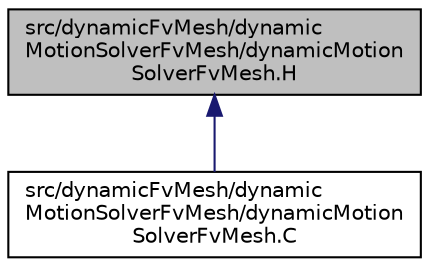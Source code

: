 digraph "src/dynamicFvMesh/dynamicMotionSolverFvMesh/dynamicMotionSolverFvMesh.H"
{
  bgcolor="transparent";
  edge [fontname="Helvetica",fontsize="10",labelfontname="Helvetica",labelfontsize="10"];
  node [fontname="Helvetica",fontsize="10",shape=record];
  Node1 [label="src/dynamicFvMesh/dynamic\lMotionSolverFvMesh/dynamicMotion\lSolverFvMesh.H",height=0.2,width=0.4,color="black", fillcolor="grey75", style="filled", fontcolor="black"];
  Node1 -> Node2 [dir="back",color="midnightblue",fontsize="10",style="solid",fontname="Helvetica"];
  Node2 [label="src/dynamicFvMesh/dynamic\lMotionSolverFvMesh/dynamicMotion\lSolverFvMesh.C",height=0.2,width=0.4,color="black",URL="$a04721.html"];
}
